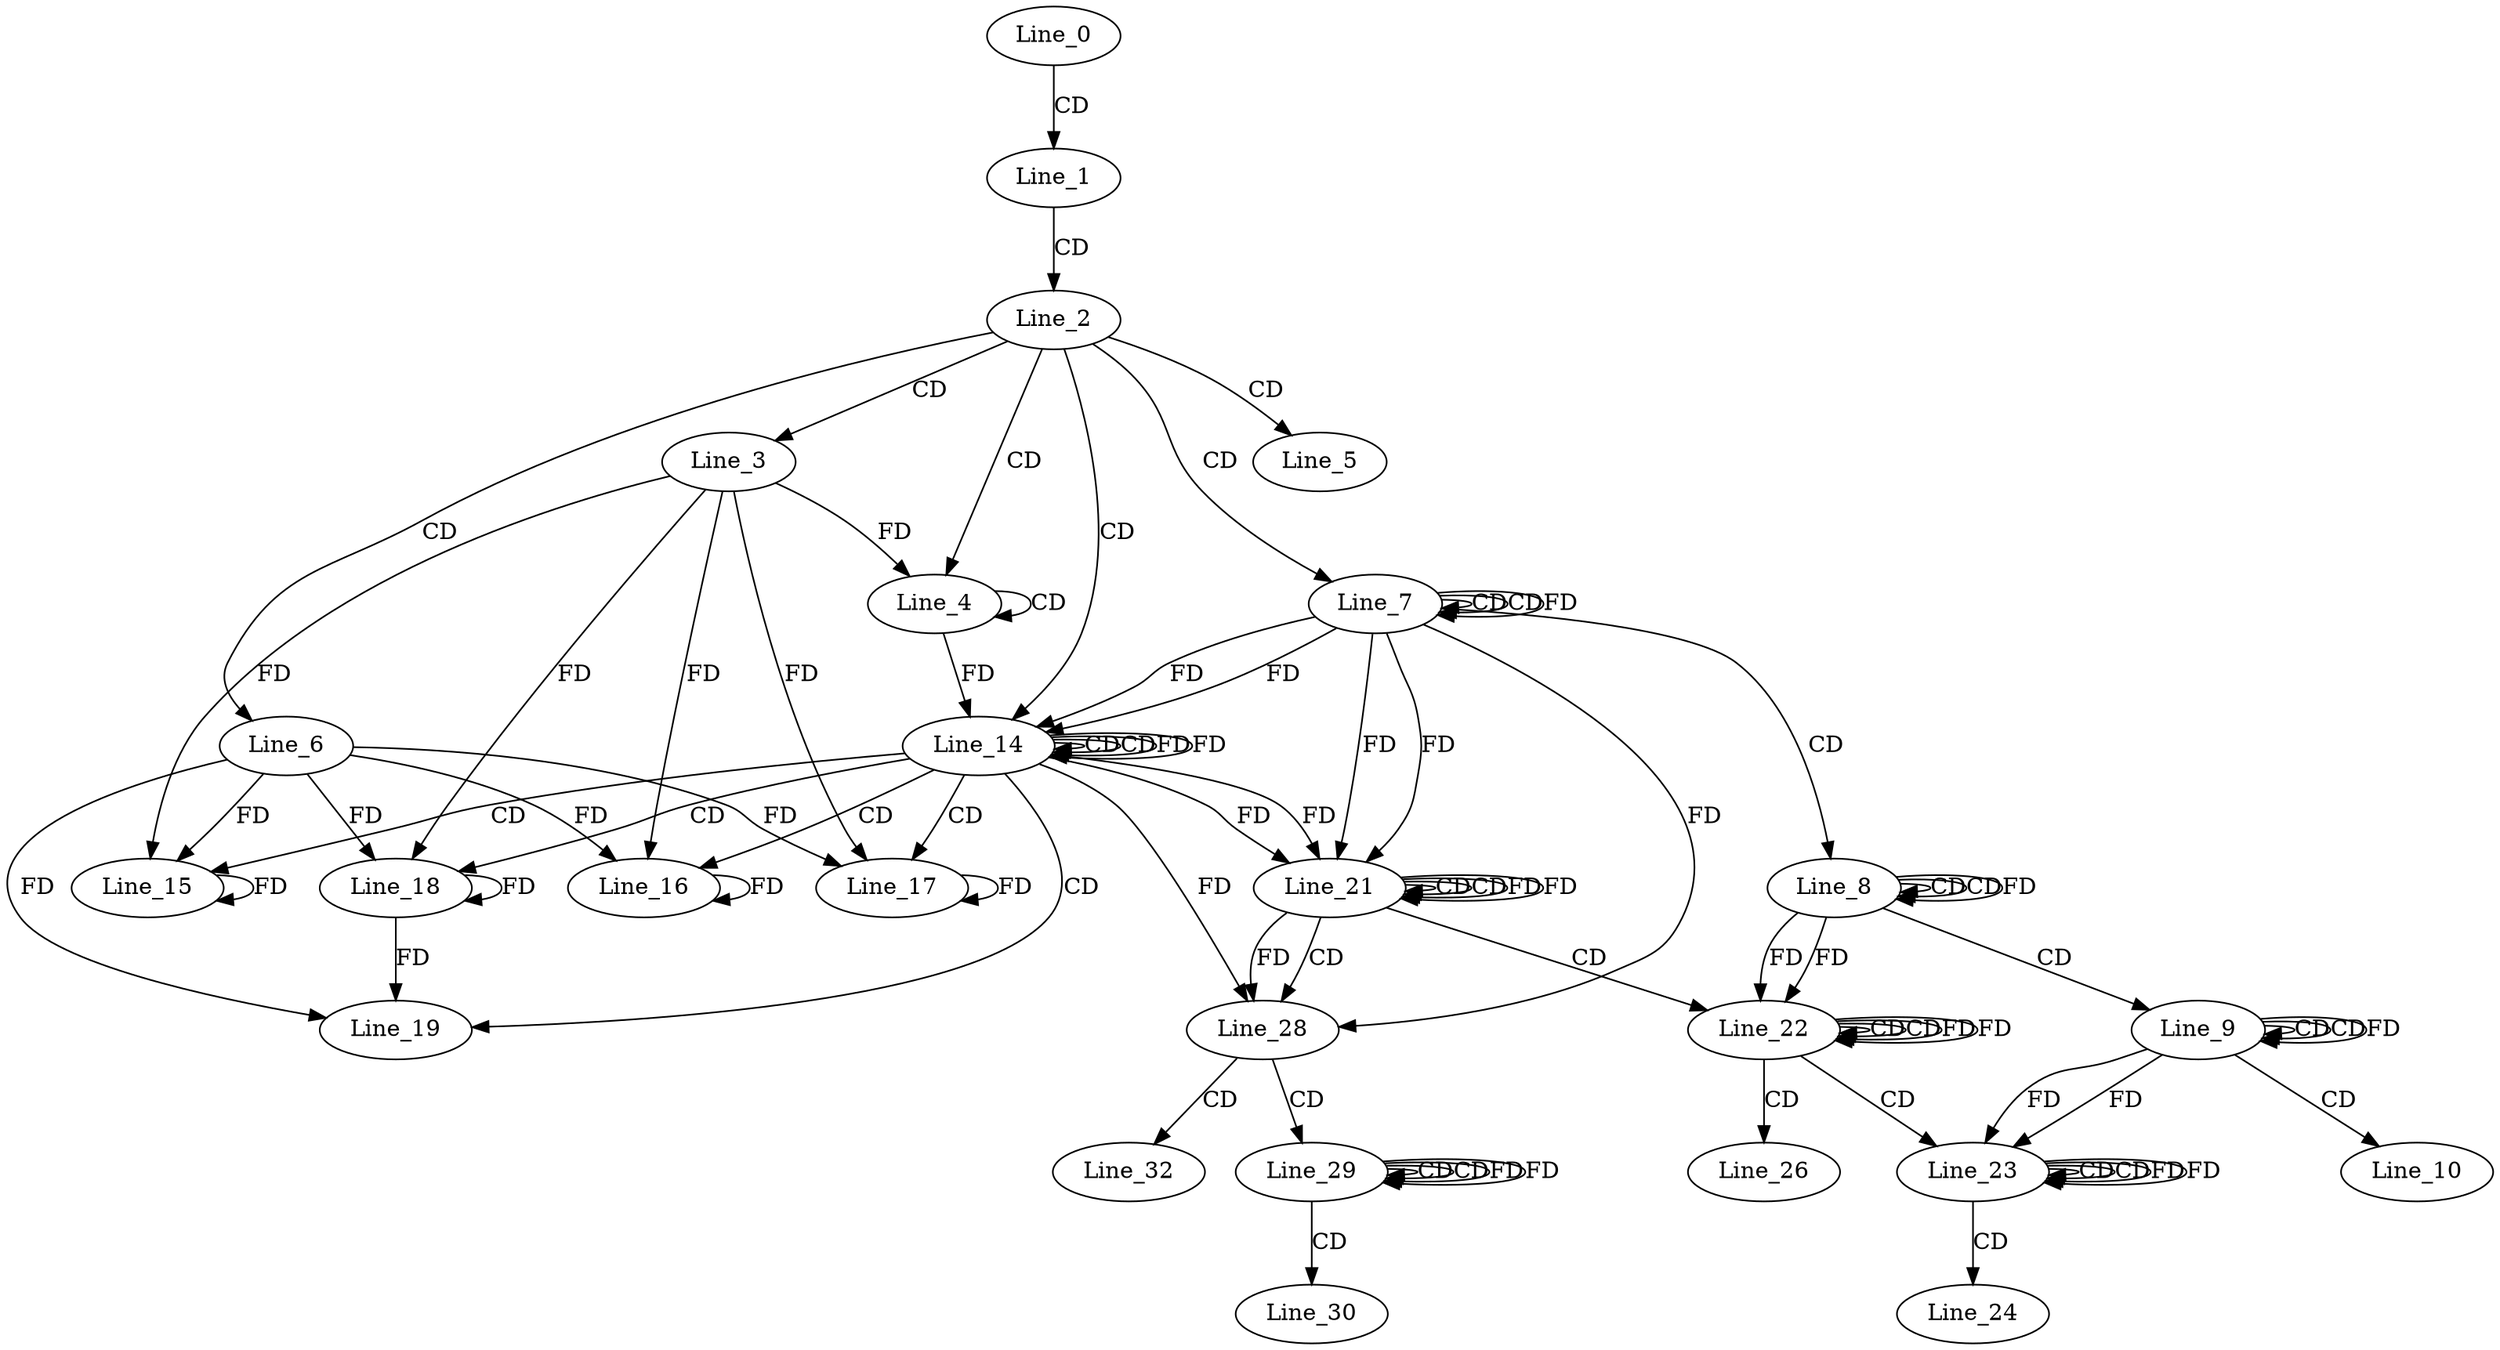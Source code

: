 digraph G {
  Line_0;
  Line_1;
  Line_2;
  Line_3;
  Line_4;
  Line_4;
  Line_5;
  Line_6;
  Line_7;
  Line_7;
  Line_7;
  Line_8;
  Line_8;
  Line_8;
  Line_9;
  Line_9;
  Line_9;
  Line_10;
  Line_14;
  Line_14;
  Line_14;
  Line_15;
  Line_15;
  Line_16;
  Line_16;
  Line_17;
  Line_17;
  Line_18;
  Line_18;
  Line_19;
  Line_21;
  Line_21;
  Line_21;
  Line_22;
  Line_22;
  Line_22;
  Line_23;
  Line_23;
  Line_23;
  Line_24;
  Line_26;
  Line_28;
  Line_29;
  Line_29;
  Line_29;
  Line_30;
  Line_32;
  Line_0 -> Line_1 [ label="CD" ];
  Line_1 -> Line_2 [ label="CD" ];
  Line_2 -> Line_3 [ label="CD" ];
  Line_2 -> Line_4 [ label="CD" ];
  Line_4 -> Line_4 [ label="CD" ];
  Line_3 -> Line_4 [ label="FD" ];
  Line_2 -> Line_5 [ label="CD" ];
  Line_2 -> Line_6 [ label="CD" ];
  Line_2 -> Line_7 [ label="CD" ];
  Line_7 -> Line_7 [ label="CD" ];
  Line_7 -> Line_7 [ label="CD" ];
  Line_7 -> Line_7 [ label="FD" ];
  Line_7 -> Line_8 [ label="CD" ];
  Line_8 -> Line_8 [ label="CD" ];
  Line_8 -> Line_8 [ label="CD" ];
  Line_8 -> Line_8 [ label="FD" ];
  Line_8 -> Line_9 [ label="CD" ];
  Line_9 -> Line_9 [ label="CD" ];
  Line_9 -> Line_9 [ label="CD" ];
  Line_9 -> Line_9 [ label="FD" ];
  Line_9 -> Line_10 [ label="CD" ];
  Line_2 -> Line_14 [ label="CD" ];
  Line_14 -> Line_14 [ label="CD" ];
  Line_7 -> Line_14 [ label="FD" ];
  Line_4 -> Line_14 [ label="FD" ];
  Line_14 -> Line_14 [ label="CD" ];
  Line_14 -> Line_14 [ label="FD" ];
  Line_7 -> Line_14 [ label="FD" ];
  Line_14 -> Line_15 [ label="CD" ];
  Line_15 -> Line_15 [ label="FD" ];
  Line_6 -> Line_15 [ label="FD" ];
  Line_3 -> Line_15 [ label="FD" ];
  Line_14 -> Line_16 [ label="CD" ];
  Line_16 -> Line_16 [ label="FD" ];
  Line_6 -> Line_16 [ label="FD" ];
  Line_3 -> Line_16 [ label="FD" ];
  Line_14 -> Line_17 [ label="CD" ];
  Line_17 -> Line_17 [ label="FD" ];
  Line_6 -> Line_17 [ label="FD" ];
  Line_3 -> Line_17 [ label="FD" ];
  Line_14 -> Line_18 [ label="CD" ];
  Line_18 -> Line_18 [ label="FD" ];
  Line_6 -> Line_18 [ label="FD" ];
  Line_3 -> Line_18 [ label="FD" ];
  Line_14 -> Line_19 [ label="CD" ];
  Line_18 -> Line_19 [ label="FD" ];
  Line_6 -> Line_19 [ label="FD" ];
  Line_21 -> Line_21 [ label="CD" ];
  Line_14 -> Line_21 [ label="FD" ];
  Line_7 -> Line_21 [ label="FD" ];
  Line_21 -> Line_21 [ label="CD" ];
  Line_21 -> Line_21 [ label="FD" ];
  Line_14 -> Line_21 [ label="FD" ];
  Line_7 -> Line_21 [ label="FD" ];
  Line_21 -> Line_22 [ label="CD" ];
  Line_22 -> Line_22 [ label="CD" ];
  Line_8 -> Line_22 [ label="FD" ];
  Line_22 -> Line_22 [ label="CD" ];
  Line_22 -> Line_22 [ label="FD" ];
  Line_8 -> Line_22 [ label="FD" ];
  Line_22 -> Line_23 [ label="CD" ];
  Line_23 -> Line_23 [ label="CD" ];
  Line_9 -> Line_23 [ label="FD" ];
  Line_23 -> Line_23 [ label="CD" ];
  Line_23 -> Line_23 [ label="FD" ];
  Line_9 -> Line_23 [ label="FD" ];
  Line_23 -> Line_24 [ label="CD" ];
  Line_22 -> Line_26 [ label="CD" ];
  Line_21 -> Line_28 [ label="CD" ];
  Line_21 -> Line_28 [ label="FD" ];
  Line_14 -> Line_28 [ label="FD" ];
  Line_7 -> Line_28 [ label="FD" ];
  Line_28 -> Line_29 [ label="CD" ];
  Line_29 -> Line_29 [ label="CD" ];
  Line_29 -> Line_29 [ label="CD" ];
  Line_29 -> Line_29 [ label="FD" ];
  Line_29 -> Line_30 [ label="CD" ];
  Line_28 -> Line_32 [ label="CD" ];
  Line_14 -> Line_14 [ label="FD" ];
  Line_21 -> Line_21 [ label="FD" ];
  Line_22 -> Line_22 [ label="FD" ];
  Line_23 -> Line_23 [ label="FD" ];
  Line_29 -> Line_29 [ label="FD" ];
}
